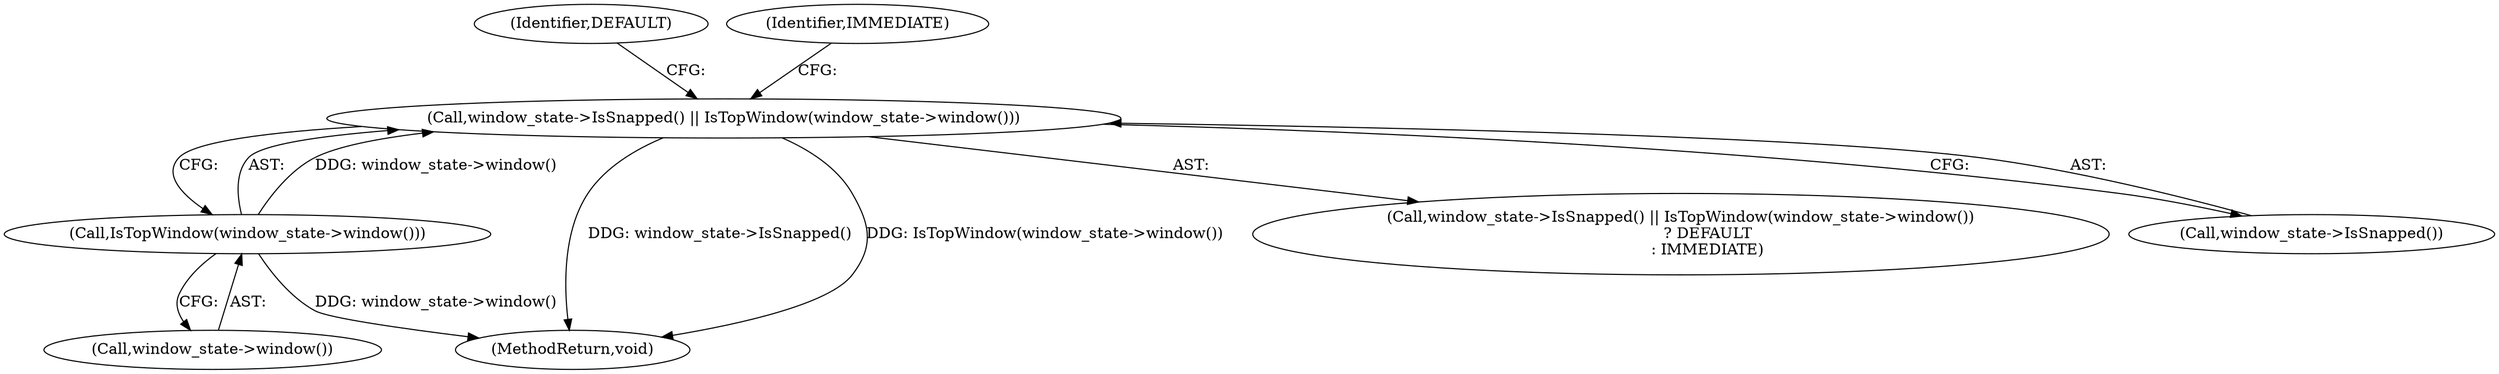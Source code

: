 digraph "1_Chrome_13e1002277287ed0090b2ca76c2d01545e677935_3@del" {
"1000107" [label="(Call,window_state->IsSnapped() || IsTopWindow(window_state->window()))"];
"1000109" [label="(Call,IsTopWindow(window_state->window()))"];
"1000111" [label="(Identifier,DEFAULT)"];
"1000107" [label="(Call,window_state->IsSnapped() || IsTopWindow(window_state->window()))"];
"1000135" [label="(MethodReturn,void)"];
"1000106" [label="(Call,window_state->IsSnapped() || IsTopWindow(window_state->window())\n           ? DEFAULT\n           : IMMEDIATE)"];
"1000110" [label="(Call,window_state->window())"];
"1000109" [label="(Call,IsTopWindow(window_state->window()))"];
"1000112" [label="(Identifier,IMMEDIATE)"];
"1000108" [label="(Call,window_state->IsSnapped())"];
"1000107" -> "1000106"  [label="AST: "];
"1000107" -> "1000108"  [label="CFG: "];
"1000107" -> "1000109"  [label="CFG: "];
"1000108" -> "1000107"  [label="AST: "];
"1000109" -> "1000107"  [label="AST: "];
"1000111" -> "1000107"  [label="CFG: "];
"1000112" -> "1000107"  [label="CFG: "];
"1000107" -> "1000135"  [label="DDG: window_state->IsSnapped()"];
"1000107" -> "1000135"  [label="DDG: IsTopWindow(window_state->window())"];
"1000109" -> "1000107"  [label="DDG: window_state->window()"];
"1000109" -> "1000110"  [label="CFG: "];
"1000110" -> "1000109"  [label="AST: "];
"1000109" -> "1000135"  [label="DDG: window_state->window()"];
}
